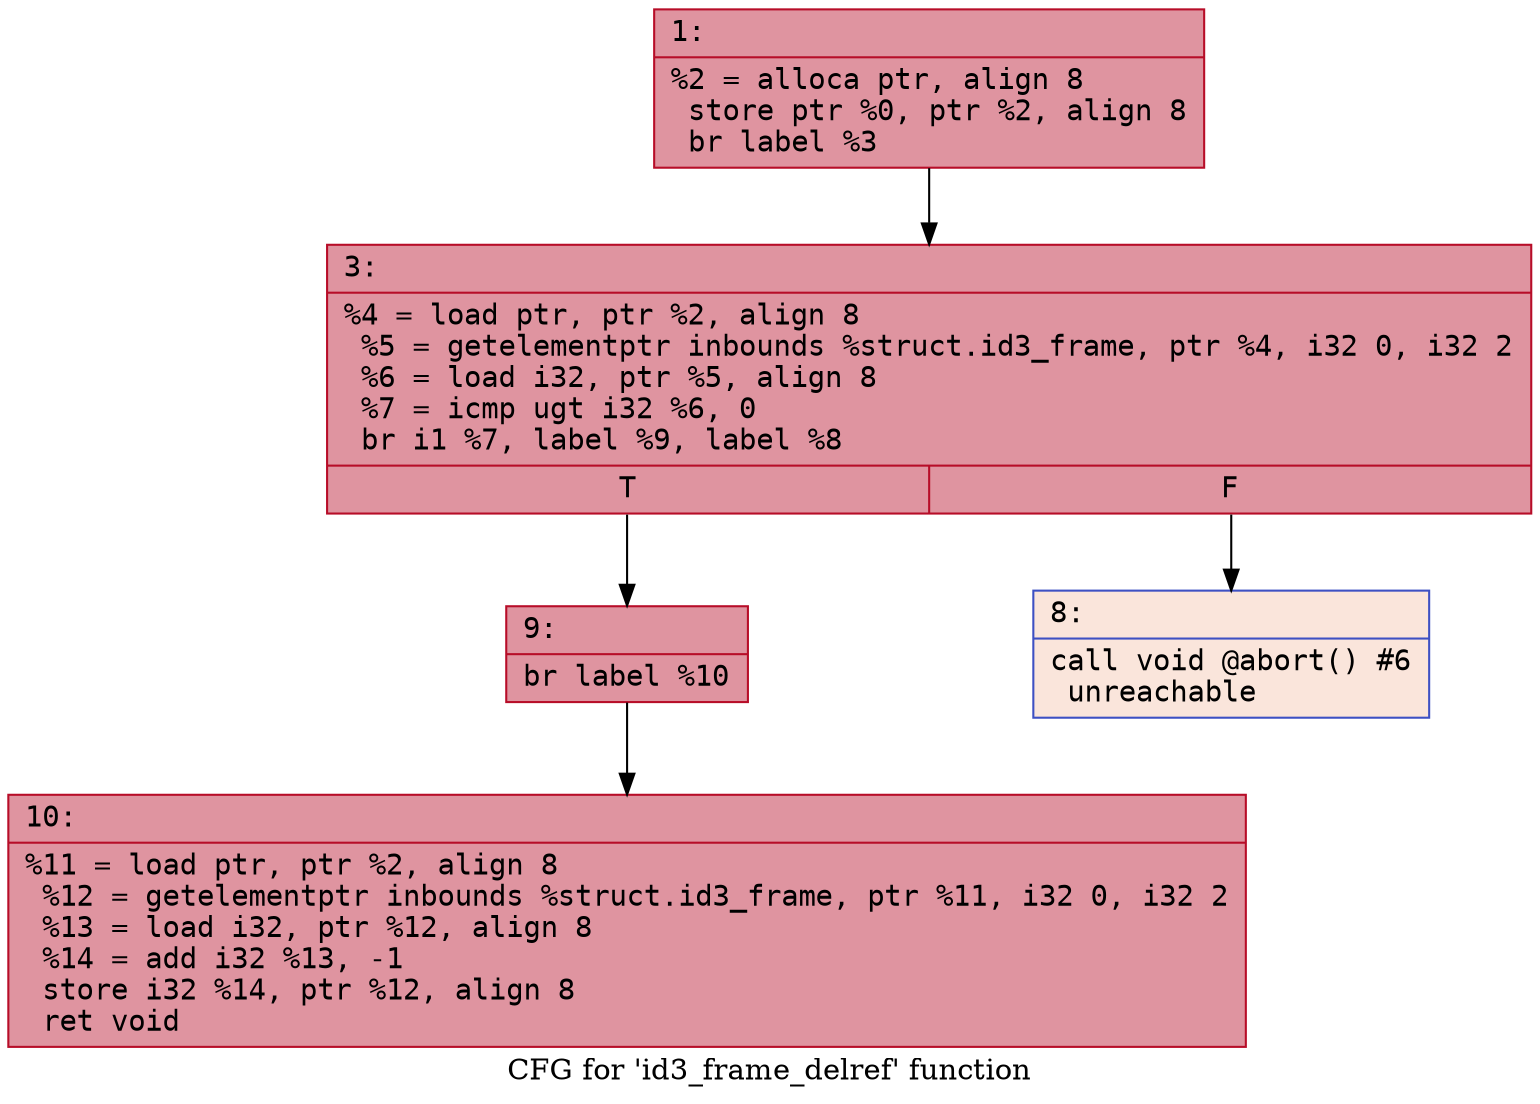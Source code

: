 digraph "CFG for 'id3_frame_delref' function" {
	label="CFG for 'id3_frame_delref' function";

	Node0x600003c85130 [shape=record,color="#b70d28ff", style=filled, fillcolor="#b70d2870" fontname="Courier",label="{1:\l|  %2 = alloca ptr, align 8\l  store ptr %0, ptr %2, align 8\l  br label %3\l}"];
	Node0x600003c85130 -> Node0x600003c85180[tooltip="1 -> 3\nProbability 100.00%" ];
	Node0x600003c85180 [shape=record,color="#b70d28ff", style=filled, fillcolor="#b70d2870" fontname="Courier",label="{3:\l|  %4 = load ptr, ptr %2, align 8\l  %5 = getelementptr inbounds %struct.id3_frame, ptr %4, i32 0, i32 2\l  %6 = load i32, ptr %5, align 8\l  %7 = icmp ugt i32 %6, 0\l  br i1 %7, label %9, label %8\l|{<s0>T|<s1>F}}"];
	Node0x600003c85180:s0 -> Node0x600003c85220[tooltip="3 -> 9\nProbability 100.00%" ];
	Node0x600003c85180:s1 -> Node0x600003c851d0[tooltip="3 -> 8\nProbability 0.00%" ];
	Node0x600003c851d0 [shape=record,color="#3d50c3ff", style=filled, fillcolor="#f4c5ad70" fontname="Courier",label="{8:\l|  call void @abort() #6\l  unreachable\l}"];
	Node0x600003c85220 [shape=record,color="#b70d28ff", style=filled, fillcolor="#b70d2870" fontname="Courier",label="{9:\l|  br label %10\l}"];
	Node0x600003c85220 -> Node0x600003c85270[tooltip="9 -> 10\nProbability 100.00%" ];
	Node0x600003c85270 [shape=record,color="#b70d28ff", style=filled, fillcolor="#b70d2870" fontname="Courier",label="{10:\l|  %11 = load ptr, ptr %2, align 8\l  %12 = getelementptr inbounds %struct.id3_frame, ptr %11, i32 0, i32 2\l  %13 = load i32, ptr %12, align 8\l  %14 = add i32 %13, -1\l  store i32 %14, ptr %12, align 8\l  ret void\l}"];
}
